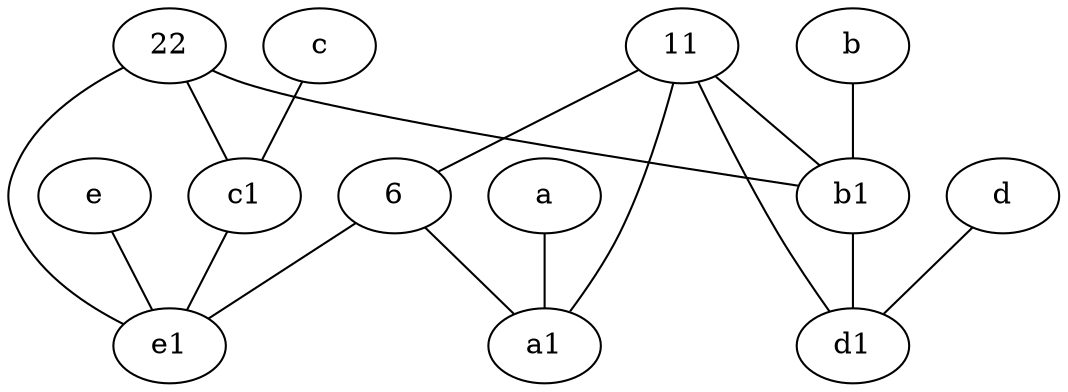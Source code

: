 graph {
	node [labelfontsize=50]
	22 [labelfontsize=50]
	a [labelfontsize=50 pos="8,2!"]
	a1 [labelfontsize=50 pos="8,3!"]
	e1 [labelfontsize=50 pos="7,7!"]
	c [labelfontsize=50 pos="4.5,2!"]
	6 [labelfontsize=50]
	b [labelfontsize=50 pos="10,4!"]
	e [labelfontsize=50 pos="7,9!"]
	d [labelfontsize=50 pos="2,5!"]
	11 [labelfontsize=50]
	d1 [labelfontsize=50 pos="3,5!"]
	b1 [labelfontsize=50 pos="9,4!"]
	c1 [labelfontsize=50 pos="4.5,3!"]
	6 -- e1
	b -- b1
	c1 -- e1
	c -- c1
	e -- e1
	11 -- 6
	11 -- b1
	d -- d1
	22 -- e1
	22 -- c1
	a -- a1
	11 -- a1
	11 -- d1
	b1 -- d1
	6 -- a1
	22 -- b1
}
